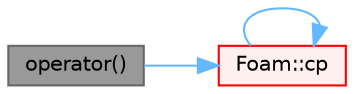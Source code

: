 digraph "operator()"
{
 // LATEX_PDF_SIZE
  bgcolor="transparent";
  edge [fontname=Helvetica,fontsize=10,labelfontname=Helvetica,labelfontsize=10];
  node [fontname=Helvetica,fontsize=10,shape=box,height=0.2,width=0.4];
  rankdir="LR";
  Node1 [id="Node000001",label="operator()",height=0.2,width=0.4,color="gray40", fillcolor="grey60", style="filled", fontcolor="black",tooltip=" "];
  Node1 -> Node2 [id="edge1_Node000001_Node000002",color="steelblue1",style="solid",tooltip=" "];
  Node2 [id="Node000002",label="Foam::cp",height=0.2,width=0.4,color="red", fillcolor="#FFF0F0", style="filled",URL="$namespaceFoam.html#ac22ddb37d935145dfa63db97fb684ab2",tooltip=" "];
  Node2 -> Node2 [id="edge2_Node000002_Node000002",color="steelblue1",style="solid",tooltip=" "];
}
